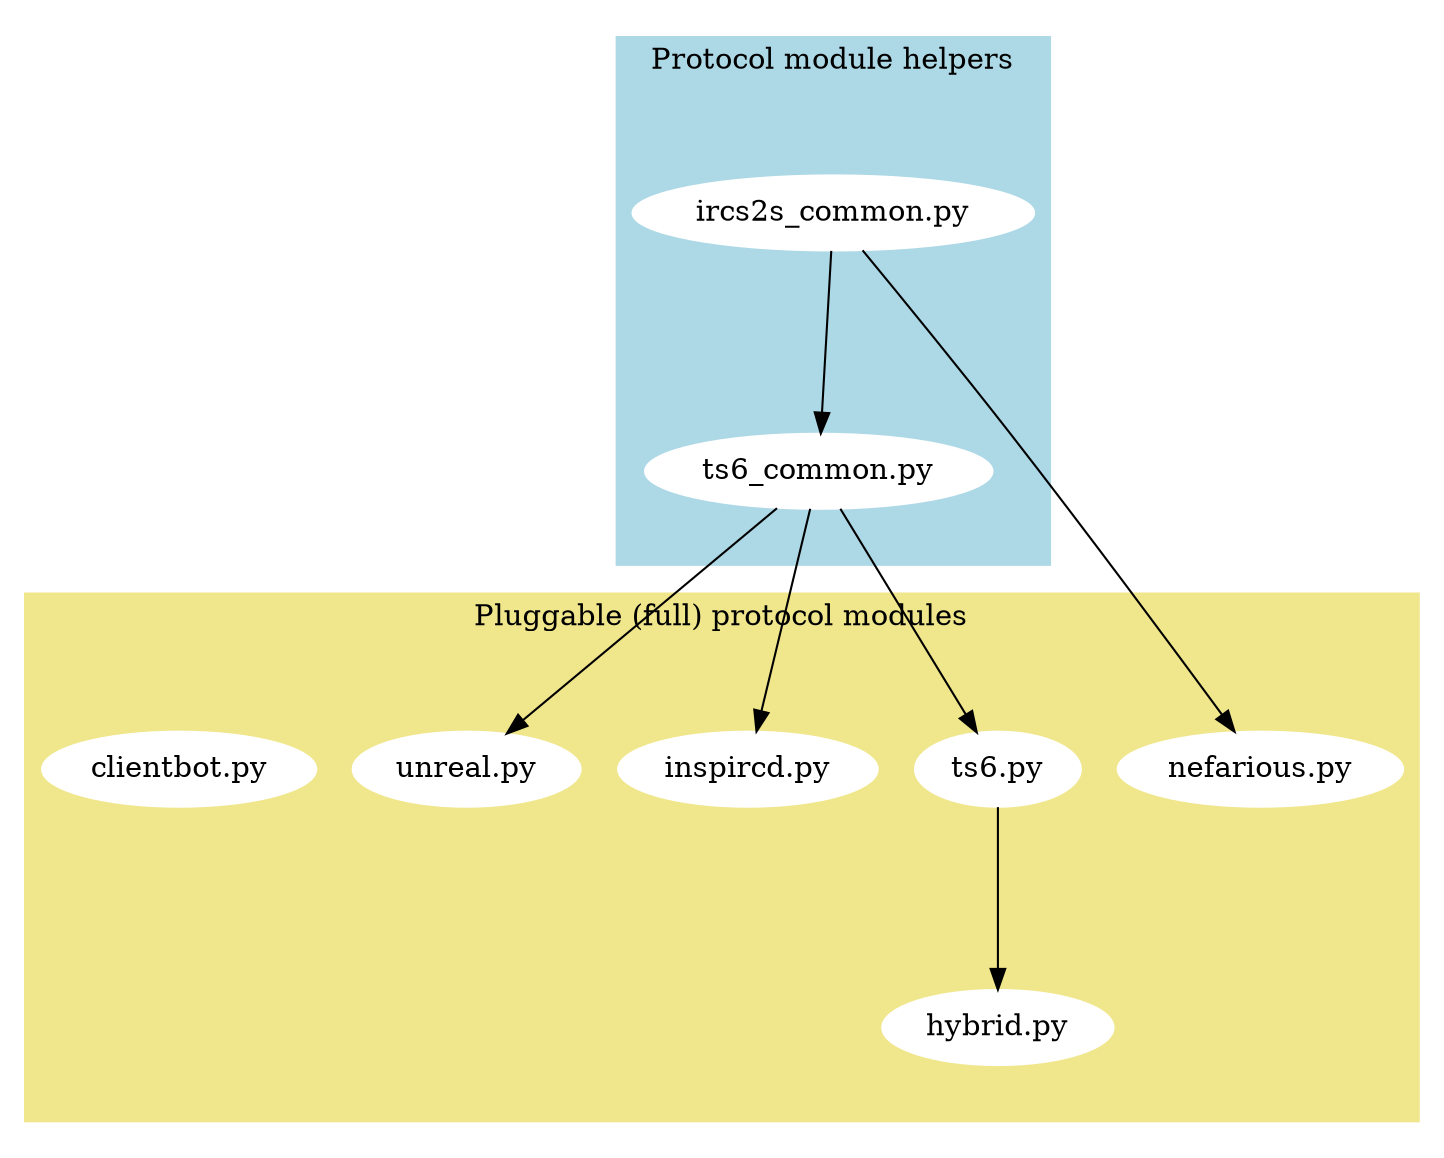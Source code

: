 /* Graph showing inheritance with the current PyLink protocol protocols:
 * Update using: dot -Tpng protocol-modules.dot > protocol-modules.png
 */

digraph G {
	ratio = 0.8; /* make the graph wider than tall */
	subgraph cluster_helper {
		label="Protocol module helpers";
		style="filled";
		node [style="filled",color="white"];
		color="lightblue";

		"ircs2s_common.py" -> "ts6_common.py";
	}

	subgraph cluster_pluggable {
		label="Pluggable (full) protocol modules";
		style="filled";
		node [style="filled",color="white"];
		color="khaki";

		"ircs2s_common.py" -> "nefarious.py";
		"ts6_common.py" -> "ts6.py" -> "hybrid.py";
		"ts6_common.py" -> "inspircd.py";
		"ts6_common.py" -> "unreal.py";
		"clientbot.py";
	}
}
